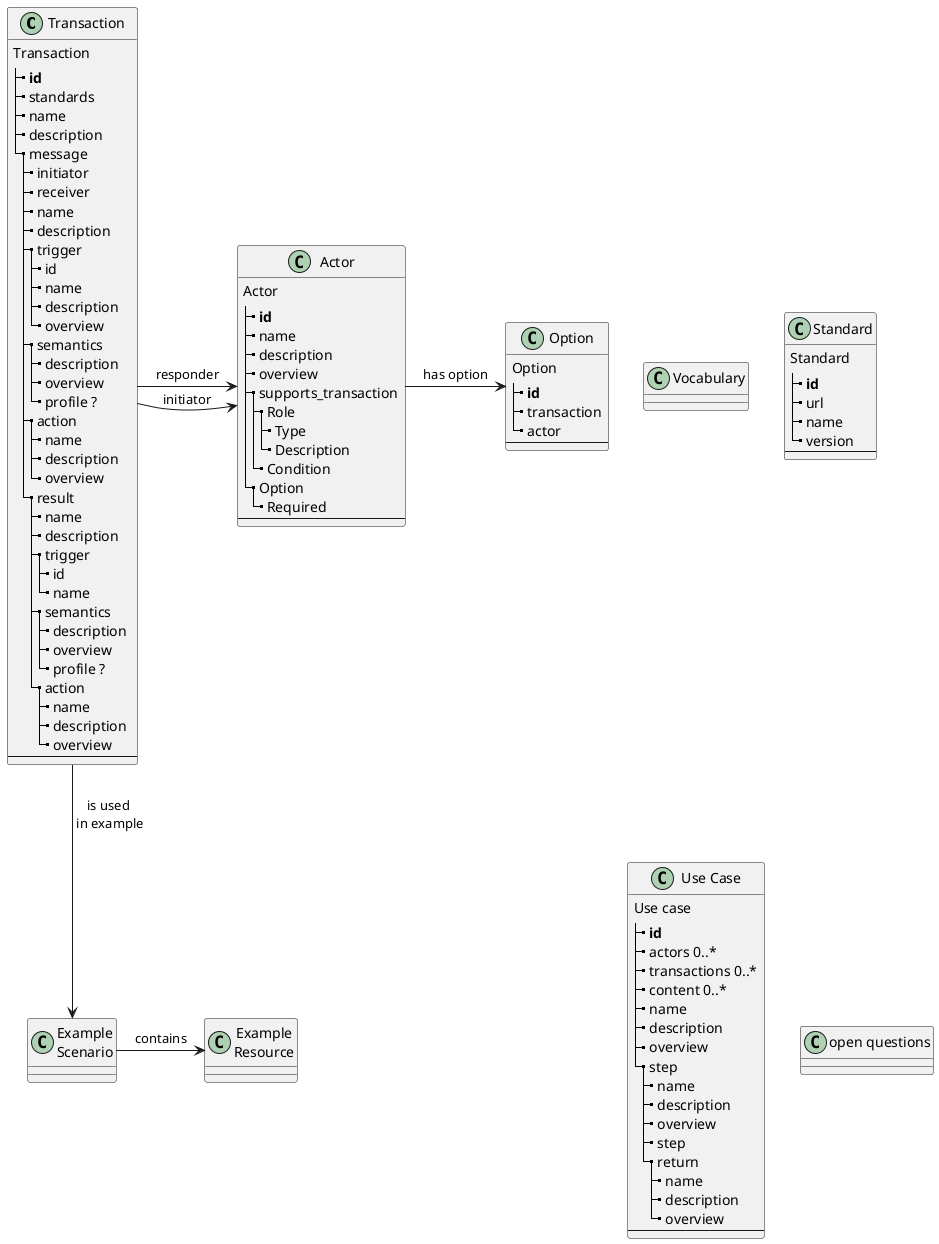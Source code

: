 @startuml

Class Transaction {
Transaction
|_ **id**
|_ standards
|_ name
|_ description
|_ message
  |_ initiator
  |_ receiver
  |_ name
  |_ description
  |_ trigger
    |_ id
    |_ name 
    |_ description   
    |_ overview   
  |_ semantics
    |_ description   
    |_ overview   
    |_ profile ?
  |_ action
    |_ name
    |_ description   
    |_ overview   
  |_ result
    |_ name
    |_ description
    |_ trigger
      |_ id
      |_ name 
    |_ semantics
      |_ description   
      |_ overview   
      |_ profile ?
    |_ action
      |_ name
      |_ description   
      |_ overview   
--
}

Transaction -right-> Actor: "initiator"
Transaction -right-> Actor: "responder"

Class Actor {
Actor
|_ **id**
|_ name
|_ description
|_ overview
|_ supports_transaction  
  |_ Role
    |_ Type
    |_ Description  
  |_ Condition
|_ Option
  |_ Required
--
}
Actor -right-> Option: "has option"


Class Option {
Option
|_ **id**
|_ transaction  
|_ actor
--
}

Transaction -down-> ExampleCase: "is used\n in example"

ExampleCase -right-> Example: "contains"


Class Example as "Example\nResource" {
}

Class ExampleCase as "Example\nScenario" {
}

Class Vocabulary as "Vocabulary" {
}

Class Standard as "Standard" {
Standard
|_ **id**
|_ url
|_ name
|_ version 
--
}

Class UseCase as "Use Case" {
Use case
|_ **id**
|_ actors 0..*
|_ transactions 0..*  
|_ content 0..*
|_ name
|_ description 
|_ overview 
|_ step
  |_ name
  |_ description 
  |_ overview
  |_ step
  |_ return
    |_ name
    |_ description 
    |_ overview
--
}



Class "open questions" {

}


@enduml